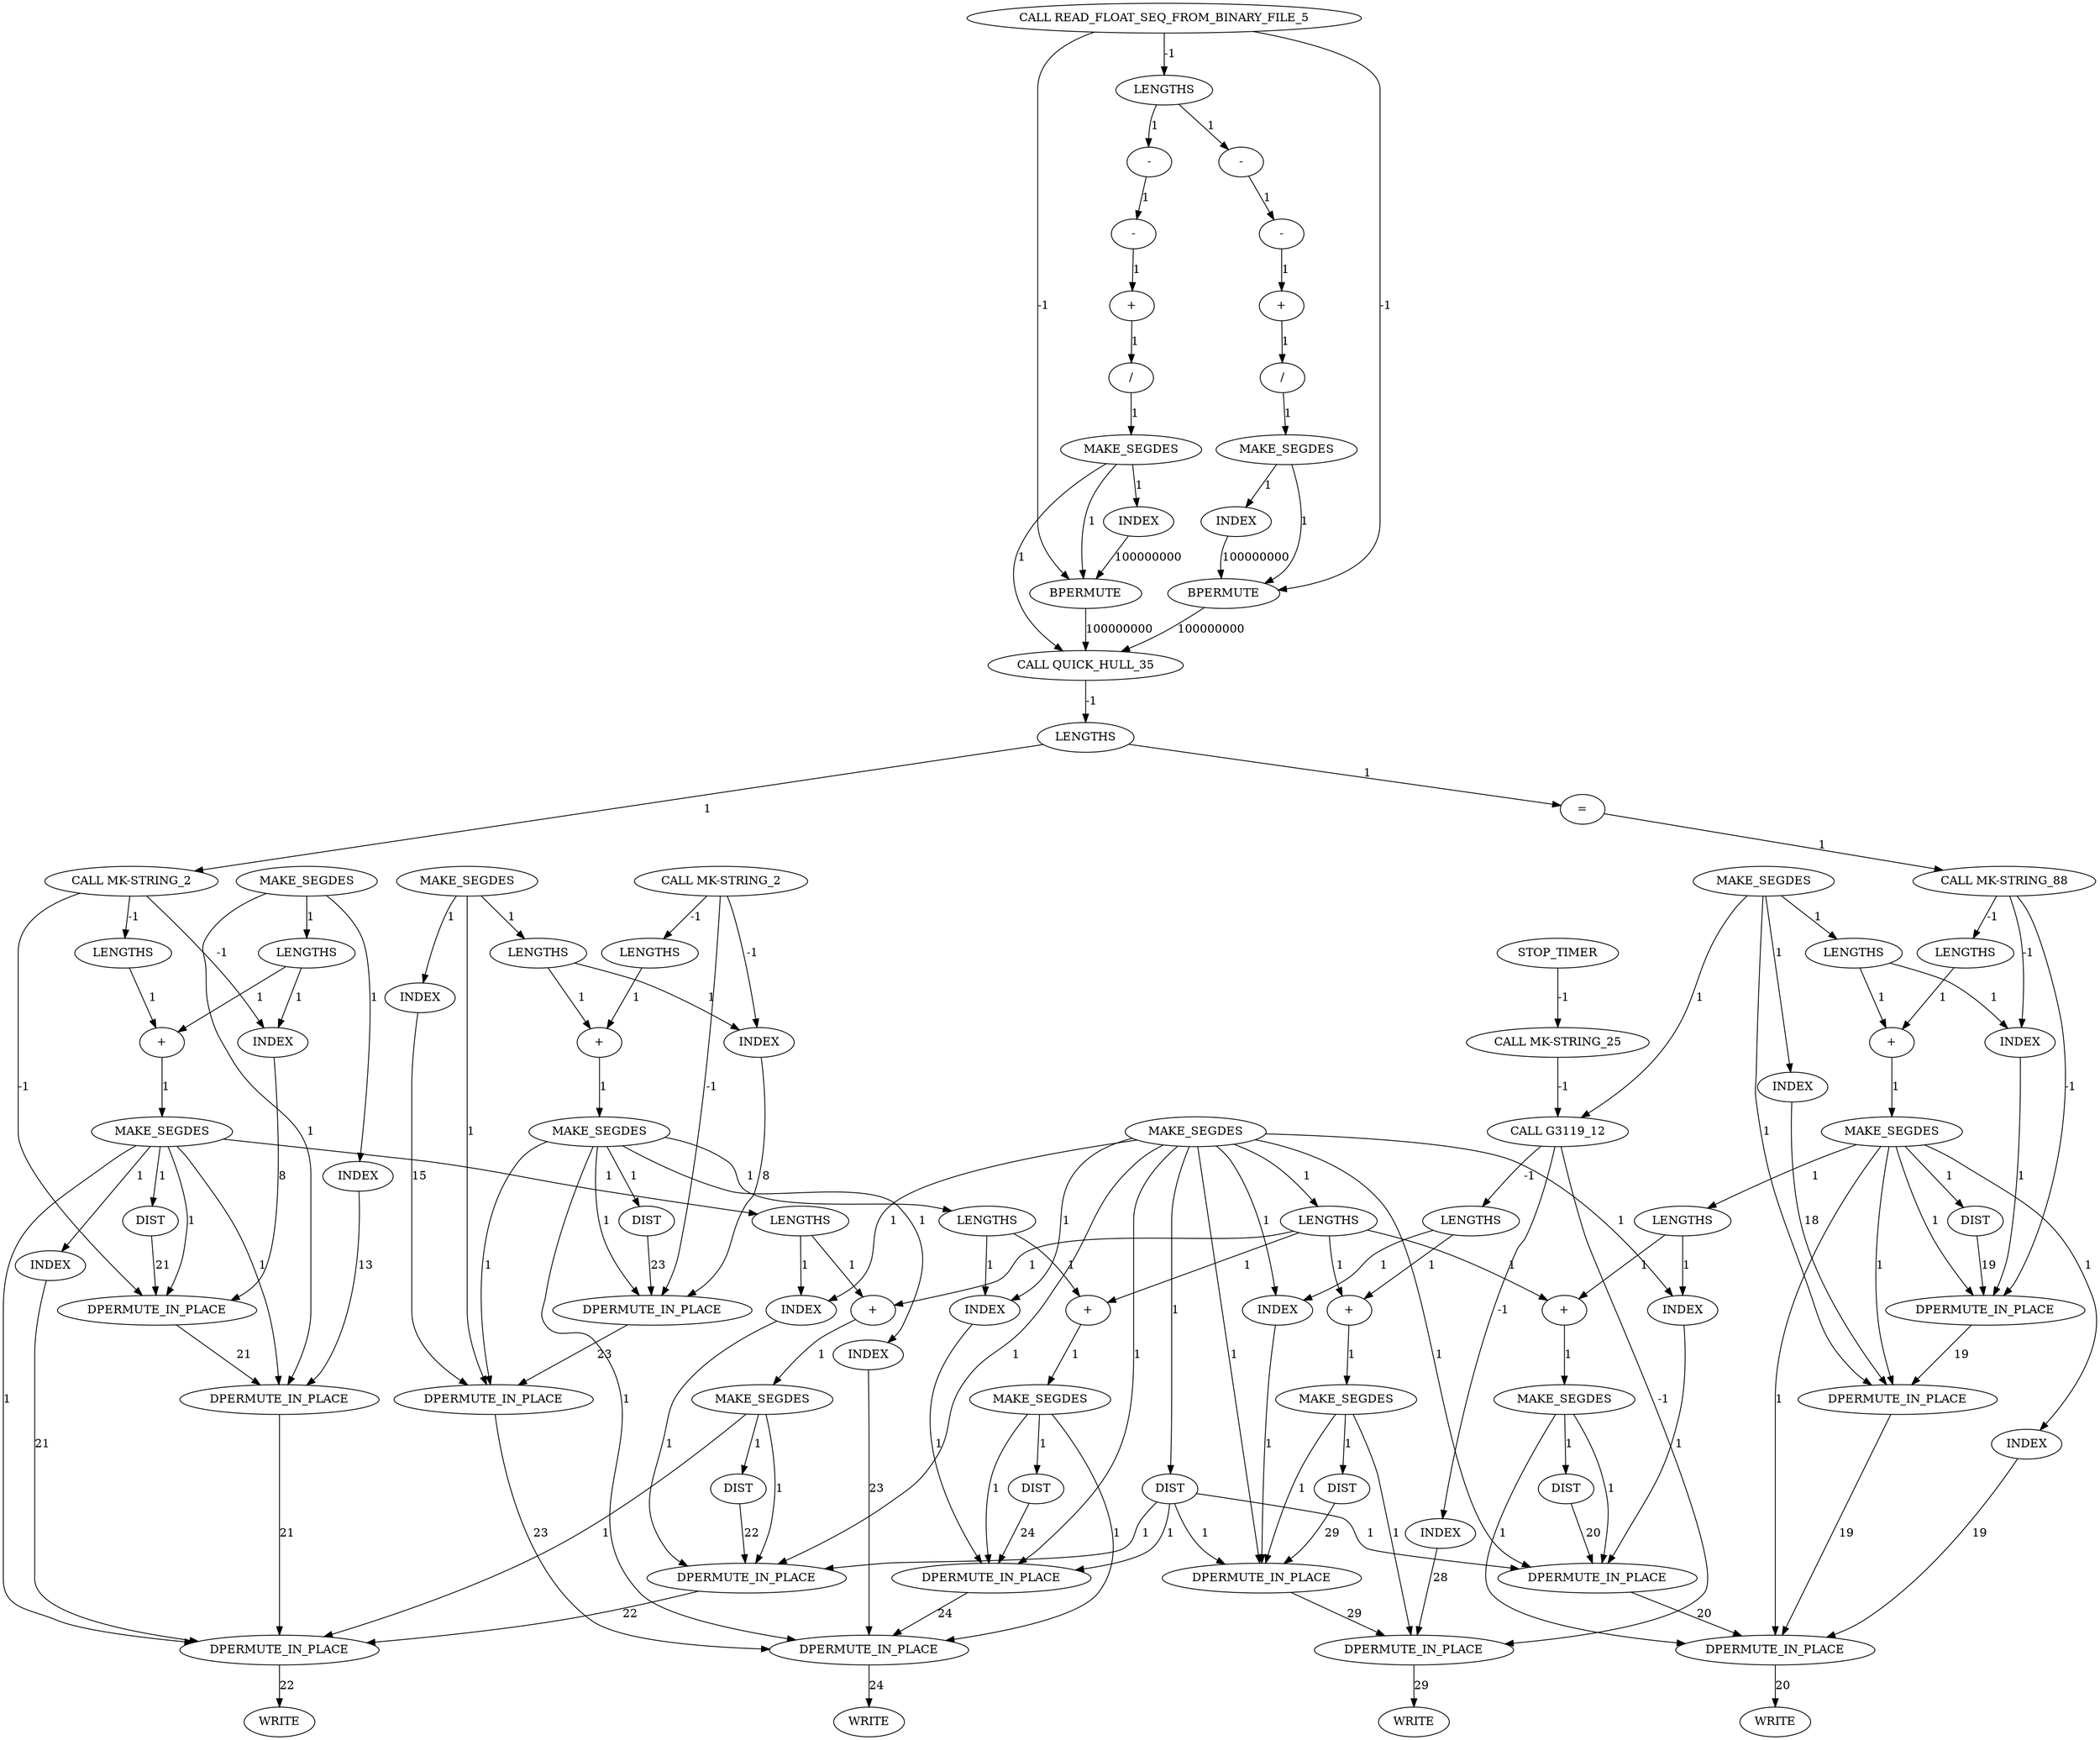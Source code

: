 digraph {
	convex_hull_large_grid_INST_2335 [label="/" cost=215]
	convex_hull_large_grid_INST_44 [label=MAKE_SEGDES cost=43]
	convex_hull_large_grid_INST_2379 [label=BPERMUTE cost=681096608]
	convex_hull_large_grid_INST_6308 [label=DPERMUTE_IN_PLACE cost=172]
	convex_hull_large_grid_INST_2327 [label="-" cost=989]
	convex_hull_large_grid_INST_2357 [label="-" cost=903]
	convex_hull_large_grid_INST_2737 [label=MAKE_SEGDES cost=43]
	convex_hull_large_grid_INST_2793 [label=INDEX cost=172]
	convex_hull_large_grid_INST_6306 [label=DPERMUTE_IN_PLACE cost=172]
	convex_hull_large_grid_INST_2447 [label=DIST cost=43]
	convex_hull_large_grid_INST_2632 [label=INDEX cost=2150]
	convex_hull_large_grid_INST_2620 [label=WRITE cost=0]
	convex_hull_large_grid_INST_2732 [label="+" cost=86]
	convex_hull_large_grid_INST_2425 [label=INDEX cost=129]
	convex_hull_large_grid_INST_2666 [label=DIST cost=43]
	convex_hull_large_grid_INST_2785 [label=LENGTHS cost=86]
	convex_hull_large_grid_INST_2417 [label=LENGTHS cost=43]
	convex_hull_large_grid_INST_31 [label="CALL G3119_12" cost=0]
	convex_hull_large_grid_INST_2655 [label="+" cost=86]
	convex_hull_large_grid_INST_2508 [label="+" cost=86]
	convex_hull_large_grid_INST_2636 [label=LENGTHS cost=1]
	convex_hull_large_grid_INST_6312 [label=DPERMUTE_IN_PLACE cost=171]
	convex_hull_large_grid_INST_25 [label=STOP_TIMER cost=0]
	convex_hull_large_grid_INST_2562 [label=INDEX cost=2107]
	convex_hull_large_grid_INST_2366 [label=MAKE_SEGDES cost=559]
	convex_hull_large_grid_INST_2365 [label="/" cost=129]
	convex_hull_large_grid_INST_2721 [label=INDEX cost=2666]
	convex_hull_large_grid_INST_2660 [label=MAKE_SEGDES cost=43]
	convex_hull_large_grid_INST_39 [label="CALL MK-STRING_2" cost=0]
	convex_hull_large_grid_INST_2886 [label=MAKE_SEGDES cost=43]
	convex_hull_large_grid_INST_22 [label="CALL QUICK_HULL_35" cost=0]
	convex_hull_large_grid_INST_2513 [label=MAKE_SEGDES cost=43]
	convex_hull_large_grid_INST_2781 [label=INDEX cost=129]
	convex_hull_large_grid_INST_58 [label="CALL MK-STRING_88" cost=0]
	convex_hull_large_grid_INST_2485 [label=INDEX cost=172]
	convex_hull_large_grid_INST_30 [label="CALL MK-STRING_25" cost=0]
	convex_hull_large_grid_INST_2743 [label=DIST cost=43]
	convex_hull_large_grid_INST_6299 [label=DPERMUTE_IN_PLACE cost=2709]
	convex_hull_large_grid_INST_6302 [label=DPERMUTE_IN_PLACE cost=214]
	convex_hull_large_grid_INST_2566 [label=LENGTHS cost=43]
	convex_hull_large_grid_INST_2713 [label=LENGTHS cost=43]
	convex_hull_large_grid_INST_2809 [label=MAKE_SEGDES cost=43]
	convex_hull_large_grid_INST_6305 [label=DPERMUTE_IN_PLACE cost=215]
	convex_hull_large_grid_INST_2359 [label="-" cost=43]
	convex_hull_large_grid_INST_6311 [label=DPERMUTE_IN_PLACE cost=687]
	convex_hull_large_grid_INST_2892 [label=DIST cost=43]
	convex_hull_large_grid_INST_6309 [label=DPERMUTE_IN_PLACE cost=172]
	convex_hull_large_grid_INST_6310 [label=DPERMUTE_IN_PLACE cost=172]
	convex_hull_large_grid_INST_2471 [label=WRITE cost=0]
	convex_hull_large_grid_INST_2436 [label="+" cost=86]
	convex_hull_large_grid_INST_2331 [label="+" cost=473]
	convex_hull_large_grid_INST_2435 [label=LENGTHS cost=1]
	convex_hull_large_grid_INST_2916 [label=WRITE cost=0]
	convex_hull_large_grid_INST_2858 [label=INDEX cost=129]
	convex_hull_large_grid_INST_6301 [label=DPERMUTE_IN_PLACE cost=258]
	convex_hull_large_grid_INST_2815 [label=DIST cost=43]
	convex_hull_large_grid_INST_2325 [label=LENGTHS cost=4859]
	convex_hull_large_grid_INST_2441 [label=MAKE_SEGDES cost=1]
	convex_hull_large_grid_INST_2371 [label=INDEX cost=1118]
	convex_hull_large_grid_INST_35 [label=MAKE_SEGDES cost=129]
	convex_hull_large_grid_INST_6300 [label=DPERMUTE_IN_PLACE cost=172]
	convex_hull_large_grid_INST_2489 [label=LENGTHS cost=43]
	convex_hull_large_grid_INST_2507 [label=LENGTHS cost=43]
	convex_hull_large_grid_INST_2767 [label=WRITE cost=0]
	convex_hull_large_grid_INST_6307 [label=DPERMUTE_IN_PLACE cost=172]
	convex_hull_large_grid_INST_2596 [label=DIST cost=86]
	convex_hull_large_grid_INST_53 [label="=" cost=215]
	convex_hull_large_grid_INST_2804 [label="+" cost=43]
	convex_hull_large_grid_INST_2654 [label=LENGTHS cost=1]
	convex_hull_large_grid_INST_2349 [label=BPERMUTE cost=693867522]
	convex_hull_large_grid_INST_2341 [label=INDEX cost=2365]
	convex_hull_large_grid_INST_2709 [label=INDEX cost=215]
	convex_hull_large_grid_INST_2870 [label=INDEX cost=301]
	convex_hull_large_grid_INST_11 [label="CALL READ_FLOAT_SEQ_FROM_BINARY_FILE_5" cost=0]
	convex_hull_large_grid_INST_2862 [label=LENGTHS cost=43]
	convex_hull_large_grid_INST_2413 [label=INDEX cost=129]
	convex_hull_large_grid_INST_2519 [label=DIST cost=43]
	convex_hull_large_grid_INST_2475 [label=LENGTHS cost=2322]
	convex_hull_large_grid_INST_2403 [label=DIST cost=1]
	convex_hull_large_grid_INST_2585 [label="+" cost=86]
	convex_hull_large_grid_INST_2574 [label=INDEX cost=215]
	convex_hull_large_grid_INST_47 [label="CALL MK-STRING_2" cost=0]
	convex_hull_large_grid_INST_27 [label=MAKE_SEGDES cost=129]
	convex_hull_large_grid_INST_2397 [label=MAKE_SEGDES cost=43]
	convex_hull_large_grid_INST_6304 [label=DPERMUTE_IN_PLACE cost=172]
	convex_hull_large_grid_INST_2497 [label=INDEX cost=172]
	convex_hull_large_grid_INST_2336 [label=MAKE_SEGDES cost=43]
	convex_hull_large_grid_INST_2644 [label=INDEX cost=129]
	convex_hull_large_grid_INST_6303 [label=DPERMUTE_IN_PLACE cost=172]
	convex_hull_large_grid_INST_2881 [label="+" cost=86]
	convex_hull_large_grid_INST_2803 [label=LENGTHS cost=2021]
	convex_hull_large_grid_INST_2590 [label=MAKE_SEGDES cost=1]
	convex_hull_large_grid_INST_2329 [label="-" cost=43]
	convex_hull_large_grid_INST_2361 [label="+" cost=559]
	convex_hull_large_grid_INST_2335 -> convex_hull_large_grid_INST_2336 [label=1 cost=1]
	convex_hull_large_grid_INST_44 -> convex_hull_large_grid_INST_2632 [label=1 cost=1]
	convex_hull_large_grid_INST_44 -> convex_hull_large_grid_INST_2636 [label=1 cost=1]
	convex_hull_large_grid_INST_44 -> convex_hull_large_grid_INST_6306 [label=1 cost=1]
	convex_hull_large_grid_INST_2379 -> convex_hull_large_grid_INST_22 [label=100000000 cost=100000000]
	convex_hull_large_grid_INST_6308 -> convex_hull_large_grid_INST_2767 [label=24 cost=24]
	convex_hull_large_grid_INST_2327 -> convex_hull_large_grid_INST_2329 [label=1 cost=1]
	convex_hull_large_grid_INST_2357 -> convex_hull_large_grid_INST_2359 [label=1 cost=1]
	convex_hull_large_grid_INST_2737 -> convex_hull_large_grid_INST_2743 [label=1 cost=1]
	convex_hull_large_grid_INST_2737 -> convex_hull_large_grid_INST_6307 [label=1 cost=1]
	convex_hull_large_grid_INST_2737 -> convex_hull_large_grid_INST_6308 [label=1 cost=1]
	convex_hull_large_grid_INST_2793 -> convex_hull_large_grid_INST_6309 [label=1 cost=1]
	convex_hull_large_grid_INST_6306 -> convex_hull_large_grid_INST_6308 [label=23 cost=23]
	convex_hull_large_grid_INST_2447 -> convex_hull_large_grid_INST_6299 [label=29 cost=29]
	convex_hull_large_grid_INST_2632 -> convex_hull_large_grid_INST_6306 [label=15 cost=15]
	convex_hull_large_grid_INST_2732 -> convex_hull_large_grid_INST_2737 [label=1 cost=1]
	convex_hull_large_grid_INST_2425 -> convex_hull_large_grid_INST_6299 [label=1 cost=1]
	convex_hull_large_grid_INST_2666 -> convex_hull_large_grid_INST_6305 [label=23 cost=23]
	convex_hull_large_grid_INST_2785 -> convex_hull_large_grid_INST_2793 [label=1 cost=1]
	convex_hull_large_grid_INST_2785 -> convex_hull_large_grid_INST_2804 [label=1 cost=1]
	convex_hull_large_grid_INST_2417 -> convex_hull_large_grid_INST_2425 [label=1 cost=1]
	convex_hull_large_grid_INST_2417 -> convex_hull_large_grid_INST_2436 [label=1 cost=1]
	convex_hull_large_grid_INST_31 -> convex_hull_large_grid_INST_2413 [label=-1 cost=-1]
	convex_hull_large_grid_INST_31 -> convex_hull_large_grid_INST_2417 [label=-1 cost=-1]
	convex_hull_large_grid_INST_31 -> convex_hull_large_grid_INST_6300 [label=-1 cost=-1]
	convex_hull_large_grid_INST_2655 -> convex_hull_large_grid_INST_2660 [label=1 cost=1]
	convex_hull_large_grid_INST_2508 -> convex_hull_large_grid_INST_2513 [label=1 cost=1]
	convex_hull_large_grid_INST_2636 -> convex_hull_large_grid_INST_2644 [label=1 cost=1]
	convex_hull_large_grid_INST_2636 -> convex_hull_large_grid_INST_2655 [label=1 cost=1]
	convex_hull_large_grid_INST_6312 -> convex_hull_large_grid_INST_2916 [label=20 cost=20]
	convex_hull_large_grid_INST_25 -> convex_hull_large_grid_INST_30 [label=-1 cost=-1]
	convex_hull_large_grid_INST_2562 -> convex_hull_large_grid_INST_6304 [label=21 cost=21]
	convex_hull_large_grid_INST_2366 -> convex_hull_large_grid_INST_2371 [label=1 cost=1]
	convex_hull_large_grid_INST_2366 -> convex_hull_large_grid_INST_2379 [label=1 cost=1]
	convex_hull_large_grid_INST_2365 -> convex_hull_large_grid_INST_2366 [label=1 cost=1]
	convex_hull_large_grid_INST_2721 -> convex_hull_large_grid_INST_6307 [label=1 cost=1]
	convex_hull_large_grid_INST_2660 -> convex_hull_large_grid_INST_2666 [label=1 cost=1]
	convex_hull_large_grid_INST_2660 -> convex_hull_large_grid_INST_6305 [label=1 cost=1]
	convex_hull_large_grid_INST_2660 -> convex_hull_large_grid_INST_6306 [label=1 cost=1]
	convex_hull_large_grid_INST_2660 -> convex_hull_large_grid_INST_2709 [label=1 cost=1]
	convex_hull_large_grid_INST_2660 -> convex_hull_large_grid_INST_2713 [label=1 cost=1]
	convex_hull_large_grid_INST_2660 -> convex_hull_large_grid_INST_6308 [label=1 cost=1]
	convex_hull_large_grid_INST_39 -> convex_hull_large_grid_INST_2497 [label=-1 cost=-1]
	convex_hull_large_grid_INST_39 -> convex_hull_large_grid_INST_2507 [label=-1 cost=-1]
	convex_hull_large_grid_INST_39 -> convex_hull_large_grid_INST_6301 [label=-1 cost=-1]
	convex_hull_large_grid_INST_2886 -> convex_hull_large_grid_INST_2892 [label=1 cost=1]
	convex_hull_large_grid_INST_2886 -> convex_hull_large_grid_INST_6311 [label=1 cost=1]
	convex_hull_large_grid_INST_2886 -> convex_hull_large_grid_INST_6312 [label=1 cost=1]
	convex_hull_large_grid_INST_22 -> convex_hull_large_grid_INST_2475 [label=-1 cost=-1]
	convex_hull_large_grid_INST_2513 -> convex_hull_large_grid_INST_2519 [label=1 cost=1]
	convex_hull_large_grid_INST_2513 -> convex_hull_large_grid_INST_6301 [label=1 cost=1]
	convex_hull_large_grid_INST_2513 -> convex_hull_large_grid_INST_6302 [label=1 cost=1]
	convex_hull_large_grid_INST_2513 -> convex_hull_large_grid_INST_2562 [label=1 cost=1]
	convex_hull_large_grid_INST_2513 -> convex_hull_large_grid_INST_2566 [label=1 cost=1]
	convex_hull_large_grid_INST_2513 -> convex_hull_large_grid_INST_6304 [label=1 cost=1]
	convex_hull_large_grid_INST_2781 -> convex_hull_large_grid_INST_6310 [label=18 cost=18]
	convex_hull_large_grid_INST_58 -> convex_hull_large_grid_INST_2793 [label=-1 cost=-1]
	convex_hull_large_grid_INST_58 -> convex_hull_large_grid_INST_2803 [label=-1 cost=-1]
	convex_hull_large_grid_INST_58 -> convex_hull_large_grid_INST_6309 [label=-1 cost=-1]
	convex_hull_large_grid_INST_2485 -> convex_hull_large_grid_INST_6302 [label=13 cost=13]
	convex_hull_large_grid_INST_30 -> convex_hull_large_grid_INST_31 [label=-1 cost=-1]
	convex_hull_large_grid_INST_2743 -> convex_hull_large_grid_INST_6307 [label=24 cost=24]
	convex_hull_large_grid_INST_6299 -> convex_hull_large_grid_INST_6300 [label=29 cost=29]
	convex_hull_large_grid_INST_6302 -> convex_hull_large_grid_INST_6304 [label=21 cost=21]
	convex_hull_large_grid_INST_2566 -> convex_hull_large_grid_INST_2574 [label=1 cost=1]
	convex_hull_large_grid_INST_2566 -> convex_hull_large_grid_INST_2585 [label=1 cost=1]
	convex_hull_large_grid_INST_2713 -> convex_hull_large_grid_INST_2721 [label=1 cost=1]
	convex_hull_large_grid_INST_2713 -> convex_hull_large_grid_INST_2732 [label=1 cost=1]
	convex_hull_large_grid_INST_2809 -> convex_hull_large_grid_INST_2815 [label=1 cost=1]
	convex_hull_large_grid_INST_2809 -> convex_hull_large_grid_INST_6309 [label=1 cost=1]
	convex_hull_large_grid_INST_2809 -> convex_hull_large_grid_INST_6310 [label=1 cost=1]
	convex_hull_large_grid_INST_2809 -> convex_hull_large_grid_INST_2858 [label=1 cost=1]
	convex_hull_large_grid_INST_2809 -> convex_hull_large_grid_INST_2862 [label=1 cost=1]
	convex_hull_large_grid_INST_2809 -> convex_hull_large_grid_INST_6312 [label=1 cost=1]
	convex_hull_large_grid_INST_6305 -> convex_hull_large_grid_INST_6306 [label=23 cost=23]
	convex_hull_large_grid_INST_2359 -> convex_hull_large_grid_INST_2361 [label=1 cost=1]
	convex_hull_large_grid_INST_6311 -> convex_hull_large_grid_INST_6312 [label=20 cost=20]
	convex_hull_large_grid_INST_2892 -> convex_hull_large_grid_INST_6311 [label=20 cost=20]
	convex_hull_large_grid_INST_6309 -> convex_hull_large_grid_INST_6310 [label=19 cost=19]
	convex_hull_large_grid_INST_6310 -> convex_hull_large_grid_INST_6312 [label=19 cost=19]
	convex_hull_large_grid_INST_2436 -> convex_hull_large_grid_INST_2441 [label=1 cost=1]
	convex_hull_large_grid_INST_2331 -> convex_hull_large_grid_INST_2335 [label=1 cost=1]
	convex_hull_large_grid_INST_2435 -> convex_hull_large_grid_INST_2436 [label=1 cost=1]
	convex_hull_large_grid_INST_2435 -> convex_hull_large_grid_INST_2585 [label=1 cost=1]
	convex_hull_large_grid_INST_2435 -> convex_hull_large_grid_INST_2732 [label=1 cost=1]
	convex_hull_large_grid_INST_2435 -> convex_hull_large_grid_INST_2881 [label=1 cost=1]
	convex_hull_large_grid_INST_2858 -> convex_hull_large_grid_INST_6312 [label=19 cost=19]
	convex_hull_large_grid_INST_6301 -> convex_hull_large_grid_INST_6302 [label=21 cost=21]
	convex_hull_large_grid_INST_2815 -> convex_hull_large_grid_INST_6309 [label=19 cost=19]
	convex_hull_large_grid_INST_2325 -> convex_hull_large_grid_INST_2327 [label=1 cost=1]
	convex_hull_large_grid_INST_2325 -> convex_hull_large_grid_INST_2357 [label=1 cost=1]
	convex_hull_large_grid_INST_2441 -> convex_hull_large_grid_INST_2447 [label=1 cost=1]
	convex_hull_large_grid_INST_2441 -> convex_hull_large_grid_INST_6299 [label=1 cost=1]
	convex_hull_large_grid_INST_2441 -> convex_hull_large_grid_INST_6300 [label=1 cost=1]
	convex_hull_large_grid_INST_2371 -> convex_hull_large_grid_INST_2379 [label=100000000 cost=100000000]
	convex_hull_large_grid_INST_35 -> convex_hull_large_grid_INST_2485 [label=1 cost=1]
	convex_hull_large_grid_INST_35 -> convex_hull_large_grid_INST_2489 [label=1 cost=1]
	convex_hull_large_grid_INST_35 -> convex_hull_large_grid_INST_6302 [label=1 cost=1]
	convex_hull_large_grid_INST_6300 -> convex_hull_large_grid_INST_2471 [label=29 cost=29]
	convex_hull_large_grid_INST_2489 -> convex_hull_large_grid_INST_2497 [label=1 cost=1]
	convex_hull_large_grid_INST_2489 -> convex_hull_large_grid_INST_2508 [label=1 cost=1]
	convex_hull_large_grid_INST_2507 -> convex_hull_large_grid_INST_2508 [label=1 cost=1]
	convex_hull_large_grid_INST_6307 -> convex_hull_large_grid_INST_6308 [label=24 cost=24]
	convex_hull_large_grid_INST_2596 -> convex_hull_large_grid_INST_6303 [label=22 cost=22]
	convex_hull_large_grid_INST_53 -> convex_hull_large_grid_INST_58 [label=1 cost=1]
	convex_hull_large_grid_INST_2804 -> convex_hull_large_grid_INST_2809 [label=1 cost=1]
	convex_hull_large_grid_INST_2654 -> convex_hull_large_grid_INST_2655 [label=1 cost=1]
	convex_hull_large_grid_INST_2349 -> convex_hull_large_grid_INST_22 [label=100000000 cost=100000000]
	convex_hull_large_grid_INST_2341 -> convex_hull_large_grid_INST_2349 [label=100000000 cost=100000000]
	convex_hull_large_grid_INST_2709 -> convex_hull_large_grid_INST_6308 [label=23 cost=23]
	convex_hull_large_grid_INST_2870 -> convex_hull_large_grid_INST_6311 [label=1 cost=1]
	convex_hull_large_grid_INST_11 -> convex_hull_large_grid_INST_2325 [label=-1 cost=-1]
	convex_hull_large_grid_INST_11 -> convex_hull_large_grid_INST_2349 [label=-1 cost=-1]
	convex_hull_large_grid_INST_11 -> convex_hull_large_grid_INST_2379 [label=-1 cost=-1]
	convex_hull_large_grid_INST_2862 -> convex_hull_large_grid_INST_2870 [label=1 cost=1]
	convex_hull_large_grid_INST_2862 -> convex_hull_large_grid_INST_2881 [label=1 cost=1]
	convex_hull_large_grid_INST_2413 -> convex_hull_large_grid_INST_6300 [label=28 cost=28]
	convex_hull_large_grid_INST_2519 -> convex_hull_large_grid_INST_6301 [label=21 cost=21]
	convex_hull_large_grid_INST_2475 -> convex_hull_large_grid_INST_39 [label=1 cost=1]
	convex_hull_large_grid_INST_2475 -> convex_hull_large_grid_INST_53 [label=1 cost=1]
	convex_hull_large_grid_INST_2403 -> convex_hull_large_grid_INST_6299 [label=1 cost=1]
	convex_hull_large_grid_INST_2403 -> convex_hull_large_grid_INST_6303 [label=1 cost=1]
	convex_hull_large_grid_INST_2403 -> convex_hull_large_grid_INST_6307 [label=1 cost=1]
	convex_hull_large_grid_INST_2403 -> convex_hull_large_grid_INST_6311 [label=1 cost=1]
	convex_hull_large_grid_INST_2585 -> convex_hull_large_grid_INST_2590 [label=1 cost=1]
	convex_hull_large_grid_INST_2574 -> convex_hull_large_grid_INST_6303 [label=1 cost=1]
	convex_hull_large_grid_INST_47 -> convex_hull_large_grid_INST_2644 [label=-1 cost=-1]
	convex_hull_large_grid_INST_47 -> convex_hull_large_grid_INST_2654 [label=-1 cost=-1]
	convex_hull_large_grid_INST_47 -> convex_hull_large_grid_INST_6305 [label=-1 cost=-1]
	convex_hull_large_grid_INST_27 -> convex_hull_large_grid_INST_31 [label=1 cost=1]
	convex_hull_large_grid_INST_27 -> convex_hull_large_grid_INST_2781 [label=1 cost=1]
	convex_hull_large_grid_INST_27 -> convex_hull_large_grid_INST_2785 [label=1 cost=1]
	convex_hull_large_grid_INST_27 -> convex_hull_large_grid_INST_6310 [label=1 cost=1]
	convex_hull_large_grid_INST_2397 -> convex_hull_large_grid_INST_2403 [label=1 cost=1]
	convex_hull_large_grid_INST_2397 -> convex_hull_large_grid_INST_2425 [label=1 cost=1]
	convex_hull_large_grid_INST_2397 -> convex_hull_large_grid_INST_2435 [label=1 cost=1]
	convex_hull_large_grid_INST_2397 -> convex_hull_large_grid_INST_6299 [label=1 cost=1]
	convex_hull_large_grid_INST_2397 -> convex_hull_large_grid_INST_2574 [label=1 cost=1]
	convex_hull_large_grid_INST_2397 -> convex_hull_large_grid_INST_6303 [label=1 cost=1]
	convex_hull_large_grid_INST_2397 -> convex_hull_large_grid_INST_2721 [label=1 cost=1]
	convex_hull_large_grid_INST_2397 -> convex_hull_large_grid_INST_6307 [label=1 cost=1]
	convex_hull_large_grid_INST_2397 -> convex_hull_large_grid_INST_2870 [label=1 cost=1]
	convex_hull_large_grid_INST_2397 -> convex_hull_large_grid_INST_6311 [label=1 cost=1]
	convex_hull_large_grid_INST_6304 -> convex_hull_large_grid_INST_2620 [label=22 cost=22]
	convex_hull_large_grid_INST_2497 -> convex_hull_large_grid_INST_6301 [label=8 cost=8]
	convex_hull_large_grid_INST_2336 -> convex_hull_large_grid_INST_2341 [label=1 cost=1]
	convex_hull_large_grid_INST_2336 -> convex_hull_large_grid_INST_2349 [label=1 cost=1]
	convex_hull_large_grid_INST_2336 -> convex_hull_large_grid_INST_22 [label=1 cost=1]
	convex_hull_large_grid_INST_2644 -> convex_hull_large_grid_INST_6305 [label=8 cost=8]
	convex_hull_large_grid_INST_6303 -> convex_hull_large_grid_INST_6304 [label=22 cost=22]
	convex_hull_large_grid_INST_2881 -> convex_hull_large_grid_INST_2886 [label=1 cost=1]
	convex_hull_large_grid_INST_2803 -> convex_hull_large_grid_INST_2804 [label=1 cost=1]
	convex_hull_large_grid_INST_2590 -> convex_hull_large_grid_INST_2596 [label=1 cost=1]
	convex_hull_large_grid_INST_2590 -> convex_hull_large_grid_INST_6303 [label=1 cost=1]
	convex_hull_large_grid_INST_2590 -> convex_hull_large_grid_INST_6304 [label=1 cost=1]
	convex_hull_large_grid_INST_2329 -> convex_hull_large_grid_INST_2331 [label=1 cost=1]
	convex_hull_large_grid_INST_2361 -> convex_hull_large_grid_INST_2365 [label=1 cost=1]
}
